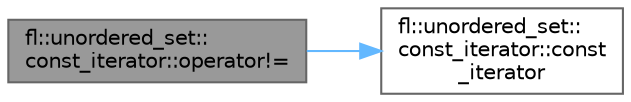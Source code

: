 digraph "fl::unordered_set::const_iterator::operator!="
{
 // INTERACTIVE_SVG=YES
 // LATEX_PDF_SIZE
  bgcolor="transparent";
  edge [fontname=Helvetica,fontsize=10,labelfontname=Helvetica,labelfontsize=10];
  node [fontname=Helvetica,fontsize=10,shape=box,height=0.2,width=0.4];
  rankdir="LR";
  Node1 [id="Node000001",label="fl::unordered_set::\lconst_iterator::operator!=",height=0.2,width=0.4,color="gray40", fillcolor="grey60", style="filled", fontcolor="black",tooltip=" "];
  Node1 -> Node2 [id="edge1_Node000001_Node000002",color="steelblue1",style="solid",tooltip=" "];
  Node2 [id="Node000002",label="fl::unordered_set::\lconst_iterator::const\l_iterator",height=0.2,width=0.4,color="grey40", fillcolor="white", style="filled",URL="$d5/d56/classfl_1_1unordered__set_1_1const__iterator_a0d0fe606fe6e339e3926f2d44498dfb3.html#a0d0fe606fe6e339e3926f2d44498dfb3",tooltip=" "];
}
